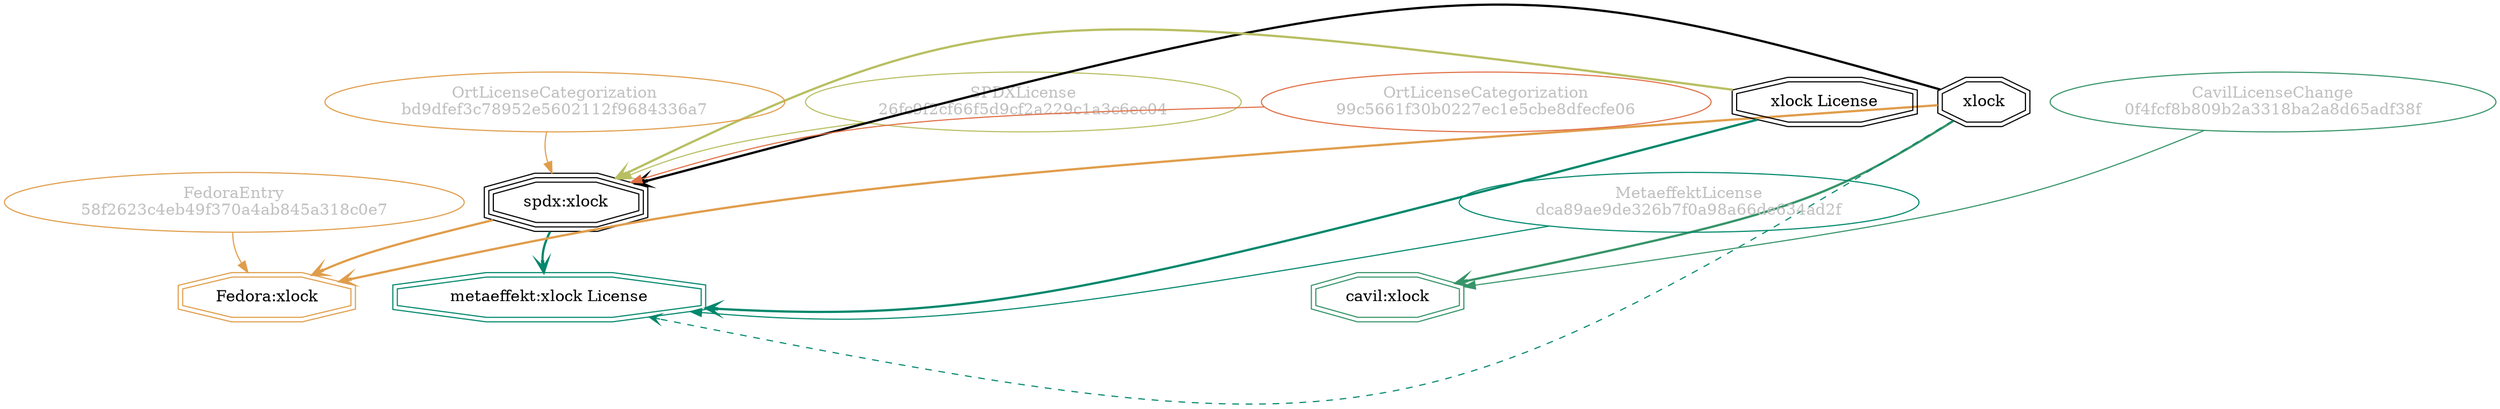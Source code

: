 strict digraph {
    node [shape=box];
    graph [splines=curved];
    4832 [label="SPDXLicense\n26fc9f2cf66f5d9cf2a229c1a3c6ec04"
         ,fontcolor=gray
         ,color="#b8bf62"
         ,fillcolor="beige;1"
         ,shape=ellipse];
    4833 [label="spdx:xlock"
         ,shape=tripleoctagon];
    4834 [label=xlock
         ,shape=doubleoctagon];
    4835 [label="xlock License"
         ,shape=doubleoctagon];
    8623 [label="FedoraEntry\n58f2623c4eb49f370a4ab845a318c0e7"
         ,fontcolor=gray
         ,color="#e09d4b"
         ,fillcolor="beige;1"
         ,shape=ellipse];
    8624 [label="Fedora:xlock"
         ,color="#e09d4b"
         ,shape=doubleoctagon];
    35322 [label="OrtLicenseCategorization\n99c5661f30b0227ec1e5cbe8dfecfe06"
          ,fontcolor=gray
          ,color="#e06f45"
          ,fillcolor="beige;1"
          ,shape=ellipse];
    36288 [label="OrtLicenseCategorization\nbd9dfef3c78952e5602112f9684336a7"
          ,fontcolor=gray
          ,color="#e09d4b"
          ,fillcolor="beige;1"
          ,shape=ellipse];
    38150 [label="CavilLicenseChange\n0f4fcf8b809b2a3318ba2a8d65adf38f"
          ,fontcolor=gray
          ,color="#379469"
          ,fillcolor="beige;1"
          ,shape=ellipse];
    38151 [label="cavil:xlock"
          ,color="#379469"
          ,shape=doubleoctagon];
    49665 [label="MetaeffektLicense\ndca89ae9de326b7f0a98a66de634ad2f"
          ,fontcolor=gray
          ,color="#00876c"
          ,fillcolor="beige;1"
          ,shape=ellipse];
    49666 [label="metaeffekt:xlock License"
          ,color="#00876c"
          ,shape=doubleoctagon];
    4832 -> 4833 [weight=0.5
                 ,color="#b8bf62"];
    4833 -> 8624 [style=bold
                 ,arrowhead=vee
                 ,weight=0.7
                 ,color="#e09d4b"];
    4833 -> 49666 [style=bold
                  ,arrowhead=vee
                  ,weight=0.7
                  ,color="#00876c"];
    4834 -> 4833 [style=bold
                 ,arrowhead=vee
                 ,weight=0.7];
    4834 -> 8624 [style=bold
                 ,arrowhead=vee
                 ,weight=0.7
                 ,color="#e09d4b"];
    4834 -> 38151 [style=bold
                  ,arrowhead=vee
                  ,weight=0.7
                  ,color="#379469"];
    4834 -> 38151 [style=bold
                  ,arrowhead=vee
                  ,weight=0.7
                  ,color="#379469"];
    4834 -> 49666 [style=dashed
                  ,arrowhead=vee
                  ,weight=0.5
                  ,color="#00876c"];
    4835 -> 4833 [style=bold
                 ,arrowhead=vee
                 ,weight=0.7
                 ,color="#b8bf62"];
    4835 -> 49666 [style=bold
                  ,arrowhead=vee
                  ,weight=0.7
                  ,color="#00876c"];
    4835 -> 49666 [style=bold
                  ,arrowhead=vee
                  ,weight=0.7
                  ,color="#00876c"];
    8623 -> 8624 [weight=0.5
                 ,color="#e09d4b"];
    35322 -> 4833 [weight=0.5
                  ,color="#e06f45"];
    36288 -> 4833 [weight=0.5
                  ,color="#e09d4b"];
    38150 -> 38151 [weight=0.5
                   ,color="#379469"];
    49665 -> 49666 [weight=0.5
                   ,color="#00876c"];
}
